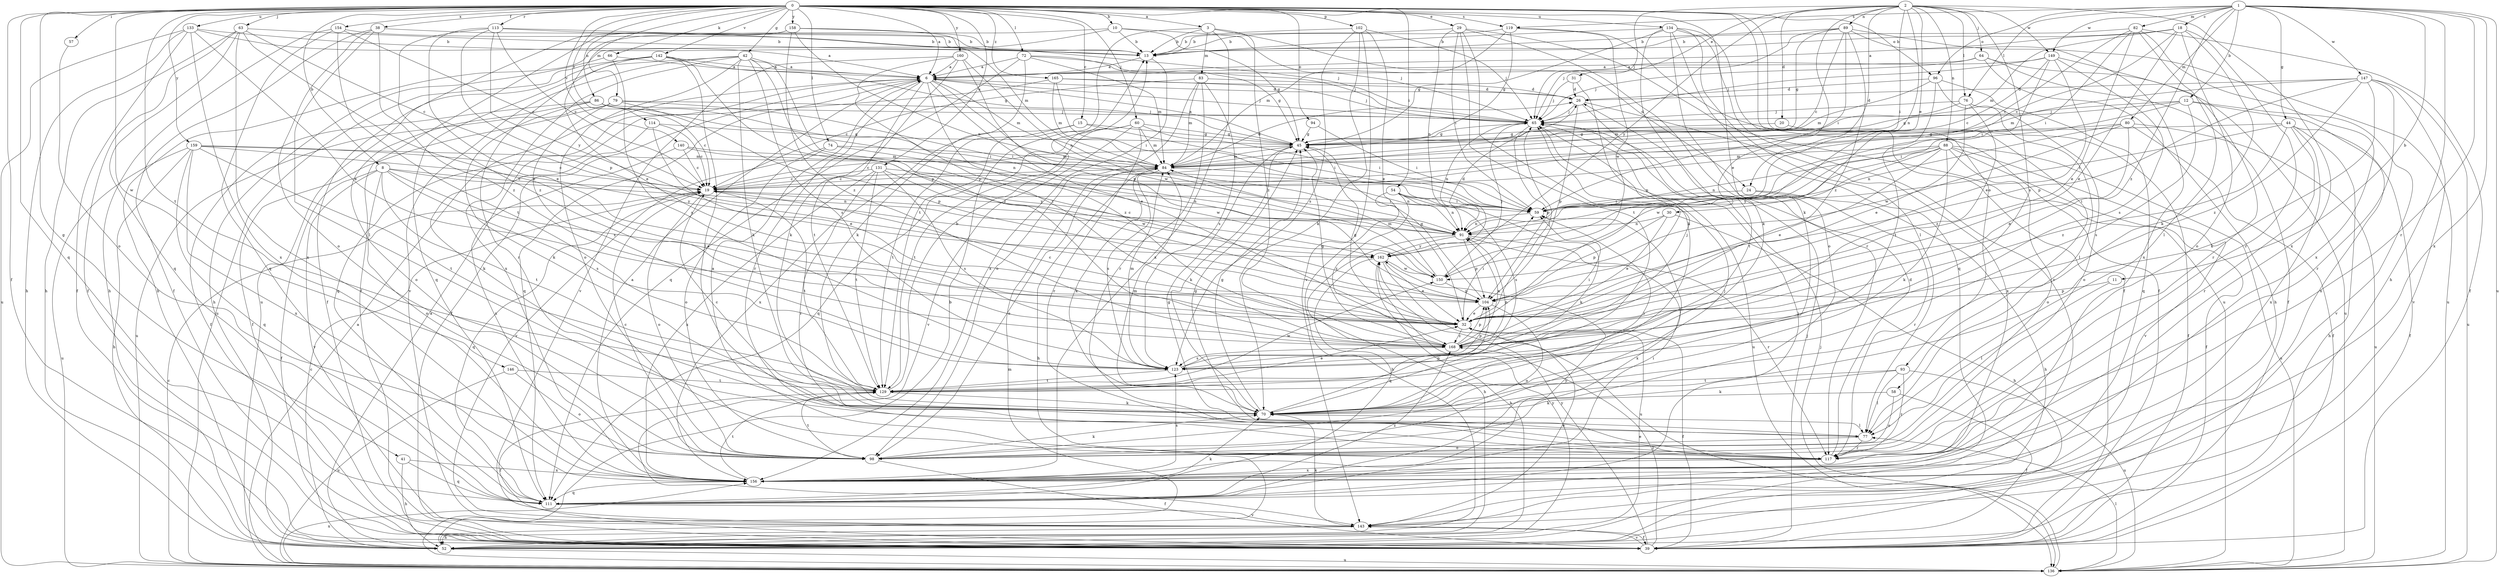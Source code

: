 strict digraph  {
0;
1;
2;
3;
6;
8;
10;
11;
12;
13;
15;
18;
19;
20;
24;
26;
29;
30;
31;
32;
38;
39;
41;
42;
44;
45;
52;
54;
57;
58;
59;
60;
63;
64;
65;
66;
70;
72;
74;
76;
77;
79;
80;
82;
83;
84;
86;
88;
89;
91;
93;
94;
96;
98;
102;
104;
111;
113;
114;
117;
119;
123;
129;
131;
133;
134;
136;
140;
142;
143;
146;
147;
149;
150;
154;
156;
158;
159;
160;
162;
165;
168;
0 -> 3  [label=a];
0 -> 6  [label=a];
0 -> 8  [label=b];
0 -> 10  [label=b];
0 -> 15  [label=c];
0 -> 29  [label=e];
0 -> 38  [label=f];
0 -> 39  [label=f];
0 -> 41  [label=g];
0 -> 42  [label=g];
0 -> 54  [label=i];
0 -> 57  [label=i];
0 -> 58  [label=i];
0 -> 60  [label=j];
0 -> 63  [label=j];
0 -> 66  [label=k];
0 -> 70  [label=k];
0 -> 72  [label=l];
0 -> 74  [label=l];
0 -> 79  [label=m];
0 -> 86  [label=n];
0 -> 93  [label=o];
0 -> 94  [label=o];
0 -> 96  [label=o];
0 -> 102  [label=p];
0 -> 111  [label=q];
0 -> 113  [label=r];
0 -> 114  [label=r];
0 -> 119  [label=s];
0 -> 129  [label=t];
0 -> 131  [label=u];
0 -> 133  [label=u];
0 -> 134  [label=u];
0 -> 140  [label=v];
0 -> 142  [label=v];
0 -> 146  [label=w];
0 -> 154  [label=x];
0 -> 158  [label=y];
0 -> 159  [label=y];
0 -> 160  [label=y];
0 -> 165  [label=z];
1 -> 11  [label=b];
1 -> 12  [label=b];
1 -> 18  [label=c];
1 -> 44  [label=g];
1 -> 52  [label=h];
1 -> 76  [label=l];
1 -> 80  [label=m];
1 -> 82  [label=m];
1 -> 96  [label=o];
1 -> 117  [label=r];
1 -> 119  [label=s];
1 -> 136  [label=u];
1 -> 147  [label=w];
1 -> 149  [label=w];
1 -> 156  [label=x];
1 -> 168  [label=z];
2 -> 20  [label=d];
2 -> 24  [label=d];
2 -> 30  [label=e];
2 -> 31  [label=e];
2 -> 32  [label=e];
2 -> 59  [label=i];
2 -> 64  [label=j];
2 -> 65  [label=j];
2 -> 76  [label=l];
2 -> 88  [label=n];
2 -> 89  [label=n];
2 -> 91  [label=n];
2 -> 123  [label=s];
2 -> 149  [label=w];
2 -> 156  [label=x];
2 -> 162  [label=y];
3 -> 13  [label=b];
3 -> 24  [label=d];
3 -> 83  [label=m];
3 -> 129  [label=t];
3 -> 156  [label=x];
3 -> 168  [label=z];
6 -> 26  [label=d];
6 -> 32  [label=e];
6 -> 39  [label=f];
6 -> 65  [label=j];
6 -> 84  [label=m];
6 -> 111  [label=q];
6 -> 117  [label=r];
6 -> 129  [label=t];
6 -> 150  [label=w];
6 -> 168  [label=z];
8 -> 19  [label=c];
8 -> 32  [label=e];
8 -> 39  [label=f];
8 -> 91  [label=n];
8 -> 98  [label=o];
8 -> 123  [label=s];
8 -> 129  [label=t];
8 -> 143  [label=v];
10 -> 13  [label=b];
10 -> 32  [label=e];
10 -> 45  [label=g];
10 -> 52  [label=h];
10 -> 65  [label=j];
11 -> 77  [label=l];
11 -> 104  [label=p];
12 -> 45  [label=g];
12 -> 59  [label=i];
12 -> 65  [label=j];
12 -> 123  [label=s];
12 -> 143  [label=v];
12 -> 156  [label=x];
13 -> 6  [label=a];
13 -> 156  [label=x];
15 -> 45  [label=g];
15 -> 59  [label=i];
15 -> 129  [label=t];
15 -> 156  [label=x];
18 -> 6  [label=a];
18 -> 13  [label=b];
18 -> 19  [label=c];
18 -> 32  [label=e];
18 -> 70  [label=k];
18 -> 84  [label=m];
18 -> 98  [label=o];
18 -> 117  [label=r];
19 -> 59  [label=i];
19 -> 98  [label=o];
19 -> 111  [label=q];
19 -> 129  [label=t];
20 -> 39  [label=f];
20 -> 45  [label=g];
24 -> 52  [label=h];
24 -> 59  [label=i];
24 -> 117  [label=r];
26 -> 65  [label=j];
26 -> 104  [label=p];
26 -> 129  [label=t];
26 -> 156  [label=x];
29 -> 13  [label=b];
29 -> 59  [label=i];
29 -> 70  [label=k];
29 -> 91  [label=n];
29 -> 117  [label=r];
29 -> 129  [label=t];
29 -> 136  [label=u];
30 -> 32  [label=e];
30 -> 52  [label=h];
30 -> 91  [label=n];
30 -> 104  [label=p];
31 -> 26  [label=d];
31 -> 65  [label=j];
31 -> 104  [label=p];
32 -> 19  [label=c];
32 -> 39  [label=f];
32 -> 45  [label=g];
32 -> 59  [label=i];
32 -> 65  [label=j];
32 -> 168  [label=z];
38 -> 13  [label=b];
38 -> 39  [label=f];
38 -> 77  [label=l];
38 -> 98  [label=o];
38 -> 168  [label=z];
39 -> 65  [label=j];
39 -> 143  [label=v];
39 -> 162  [label=y];
39 -> 168  [label=z];
41 -> 52  [label=h];
41 -> 111  [label=q];
41 -> 156  [label=x];
42 -> 6  [label=a];
42 -> 70  [label=k];
42 -> 98  [label=o];
42 -> 104  [label=p];
42 -> 111  [label=q];
42 -> 123  [label=s];
42 -> 143  [label=v];
42 -> 156  [label=x];
42 -> 168  [label=z];
44 -> 39  [label=f];
44 -> 45  [label=g];
44 -> 52  [label=h];
44 -> 59  [label=i];
44 -> 117  [label=r];
44 -> 156  [label=x];
44 -> 168  [label=z];
45 -> 6  [label=a];
45 -> 19  [label=c];
45 -> 70  [label=k];
45 -> 84  [label=m];
52 -> 6  [label=a];
52 -> 13  [label=b];
52 -> 19  [label=c];
52 -> 32  [label=e];
52 -> 136  [label=u];
52 -> 162  [label=y];
54 -> 52  [label=h];
54 -> 59  [label=i];
54 -> 70  [label=k];
54 -> 91  [label=n];
54 -> 123  [label=s];
54 -> 168  [label=z];
57 -> 98  [label=o];
58 -> 39  [label=f];
58 -> 70  [label=k];
58 -> 98  [label=o];
59 -> 91  [label=n];
60 -> 45  [label=g];
60 -> 59  [label=i];
60 -> 84  [label=m];
60 -> 111  [label=q];
60 -> 117  [label=r];
60 -> 129  [label=t];
60 -> 143  [label=v];
63 -> 13  [label=b];
63 -> 19  [label=c];
63 -> 32  [label=e];
63 -> 39  [label=f];
63 -> 52  [label=h];
63 -> 111  [label=q];
63 -> 156  [label=x];
64 -> 6  [label=a];
64 -> 39  [label=f];
64 -> 52  [label=h];
64 -> 65  [label=j];
64 -> 136  [label=u];
65 -> 45  [label=g];
65 -> 91  [label=n];
65 -> 104  [label=p];
65 -> 136  [label=u];
66 -> 6  [label=a];
66 -> 52  [label=h];
66 -> 123  [label=s];
70 -> 19  [label=c];
70 -> 45  [label=g];
70 -> 59  [label=i];
70 -> 77  [label=l];
70 -> 84  [label=m];
70 -> 104  [label=p];
72 -> 6  [label=a];
72 -> 45  [label=g];
72 -> 65  [label=j];
72 -> 70  [label=k];
72 -> 84  [label=m];
72 -> 111  [label=q];
74 -> 84  [label=m];
74 -> 98  [label=o];
74 -> 143  [label=v];
74 -> 150  [label=w];
76 -> 32  [label=e];
76 -> 65  [label=j];
76 -> 84  [label=m];
76 -> 98  [label=o];
76 -> 168  [label=z];
77 -> 45  [label=g];
77 -> 98  [label=o];
77 -> 117  [label=r];
79 -> 39  [label=f];
79 -> 59  [label=i];
79 -> 65  [label=j];
79 -> 104  [label=p];
79 -> 123  [label=s];
79 -> 136  [label=u];
80 -> 32  [label=e];
80 -> 39  [label=f];
80 -> 45  [label=g];
80 -> 91  [label=n];
80 -> 136  [label=u];
80 -> 150  [label=w];
82 -> 13  [label=b];
82 -> 19  [label=c];
82 -> 32  [label=e];
82 -> 39  [label=f];
82 -> 59  [label=i];
82 -> 77  [label=l];
82 -> 156  [label=x];
83 -> 19  [label=c];
83 -> 26  [label=d];
83 -> 84  [label=m];
83 -> 98  [label=o];
83 -> 117  [label=r];
83 -> 123  [label=s];
84 -> 19  [label=c];
84 -> 26  [label=d];
84 -> 52  [label=h];
84 -> 70  [label=k];
84 -> 91  [label=n];
84 -> 98  [label=o];
84 -> 123  [label=s];
86 -> 19  [label=c];
86 -> 39  [label=f];
86 -> 59  [label=i];
86 -> 65  [label=j];
86 -> 70  [label=k];
86 -> 91  [label=n];
86 -> 98  [label=o];
88 -> 32  [label=e];
88 -> 39  [label=f];
88 -> 70  [label=k];
88 -> 84  [label=m];
88 -> 91  [label=n];
88 -> 98  [label=o];
88 -> 136  [label=u];
88 -> 143  [label=v];
88 -> 150  [label=w];
88 -> 162  [label=y];
89 -> 13  [label=b];
89 -> 19  [label=c];
89 -> 45  [label=g];
89 -> 59  [label=i];
89 -> 65  [label=j];
89 -> 136  [label=u];
89 -> 156  [label=x];
89 -> 168  [label=z];
91 -> 19  [label=c];
91 -> 52  [label=h];
91 -> 104  [label=p];
91 -> 117  [label=r];
91 -> 156  [label=x];
91 -> 162  [label=y];
93 -> 70  [label=k];
93 -> 77  [label=l];
93 -> 117  [label=r];
93 -> 129  [label=t];
93 -> 136  [label=u];
94 -> 45  [label=g];
94 -> 59  [label=i];
96 -> 26  [label=d];
96 -> 77  [label=l];
96 -> 84  [label=m];
96 -> 111  [label=q];
96 -> 129  [label=t];
98 -> 19  [label=c];
98 -> 39  [label=f];
98 -> 65  [label=j];
98 -> 70  [label=k];
98 -> 129  [label=t];
102 -> 13  [label=b];
102 -> 32  [label=e];
102 -> 65  [label=j];
102 -> 70  [label=k];
102 -> 123  [label=s];
102 -> 143  [label=v];
104 -> 32  [label=e];
104 -> 45  [label=g];
104 -> 98  [label=o];
111 -> 59  [label=i];
111 -> 65  [label=j];
111 -> 70  [label=k];
111 -> 143  [label=v];
111 -> 162  [label=y];
111 -> 168  [label=z];
113 -> 13  [label=b];
113 -> 19  [label=c];
113 -> 32  [label=e];
113 -> 65  [label=j];
113 -> 104  [label=p];
113 -> 162  [label=y];
113 -> 168  [label=z];
114 -> 19  [label=c];
114 -> 32  [label=e];
114 -> 45  [label=g];
114 -> 70  [label=k];
117 -> 6  [label=a];
117 -> 26  [label=d];
117 -> 45  [label=g];
117 -> 156  [label=x];
119 -> 13  [label=b];
119 -> 39  [label=f];
119 -> 45  [label=g];
119 -> 84  [label=m];
119 -> 150  [label=w];
123 -> 84  [label=m];
123 -> 91  [label=n];
123 -> 104  [label=p];
123 -> 129  [label=t];
129 -> 13  [label=b];
129 -> 32  [label=e];
129 -> 39  [label=f];
129 -> 70  [label=k];
129 -> 150  [label=w];
131 -> 19  [label=c];
131 -> 91  [label=n];
131 -> 117  [label=r];
131 -> 123  [label=s];
131 -> 129  [label=t];
131 -> 150  [label=w];
131 -> 156  [label=x];
133 -> 6  [label=a];
133 -> 13  [label=b];
133 -> 32  [label=e];
133 -> 39  [label=f];
133 -> 52  [label=h];
133 -> 136  [label=u];
133 -> 156  [label=x];
134 -> 13  [label=b];
134 -> 39  [label=f];
134 -> 45  [label=g];
134 -> 70  [label=k];
134 -> 77  [label=l];
134 -> 98  [label=o];
134 -> 111  [label=q];
134 -> 143  [label=v];
136 -> 6  [label=a];
136 -> 19  [label=c];
136 -> 65  [label=j];
136 -> 77  [label=l];
136 -> 84  [label=m];
136 -> 156  [label=x];
140 -> 19  [label=c];
140 -> 84  [label=m];
140 -> 156  [label=x];
140 -> 162  [label=y];
142 -> 6  [label=a];
142 -> 39  [label=f];
142 -> 45  [label=g];
142 -> 77  [label=l];
142 -> 104  [label=p];
142 -> 117  [label=r];
142 -> 136  [label=u];
143 -> 32  [label=e];
143 -> 39  [label=f];
143 -> 52  [label=h];
143 -> 70  [label=k];
146 -> 98  [label=o];
146 -> 129  [label=t];
146 -> 136  [label=u];
147 -> 26  [label=d];
147 -> 70  [label=k];
147 -> 84  [label=m];
147 -> 104  [label=p];
147 -> 117  [label=r];
147 -> 136  [label=u];
147 -> 143  [label=v];
147 -> 168  [label=z];
149 -> 6  [label=a];
149 -> 19  [label=c];
149 -> 32  [label=e];
149 -> 59  [label=i];
149 -> 65  [label=j];
149 -> 117  [label=r];
149 -> 123  [label=s];
150 -> 65  [label=j];
150 -> 84  [label=m];
150 -> 104  [label=p];
154 -> 13  [label=b];
154 -> 19  [label=c];
154 -> 52  [label=h];
154 -> 111  [label=q];
154 -> 129  [label=t];
156 -> 6  [label=a];
156 -> 111  [label=q];
156 -> 123  [label=s];
156 -> 129  [label=t];
158 -> 13  [label=b];
158 -> 39  [label=f];
158 -> 84  [label=m];
158 -> 91  [label=n];
158 -> 136  [label=u];
158 -> 168  [label=z];
159 -> 19  [label=c];
159 -> 52  [label=h];
159 -> 84  [label=m];
159 -> 111  [label=q];
159 -> 129  [label=t];
159 -> 136  [label=u];
159 -> 156  [label=x];
159 -> 162  [label=y];
160 -> 6  [label=a];
160 -> 70  [label=k];
160 -> 91  [label=n];
160 -> 104  [label=p];
160 -> 143  [label=v];
160 -> 168  [label=z];
162 -> 26  [label=d];
162 -> 32  [label=e];
162 -> 52  [label=h];
162 -> 111  [label=q];
162 -> 136  [label=u];
162 -> 150  [label=w];
165 -> 26  [label=d];
165 -> 59  [label=i];
165 -> 65  [label=j];
165 -> 84  [label=m];
165 -> 111  [label=q];
168 -> 45  [label=g];
168 -> 59  [label=i];
168 -> 65  [label=j];
168 -> 91  [label=n];
168 -> 104  [label=p];
168 -> 123  [label=s];
}
